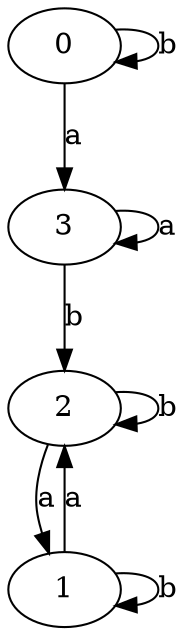 digraph {
 ranksep=0.5;
 d2tdocpreamble = "\usetikzlibrary{automata}";
 d2tfigpreamble = "\tikzstyle{every state}= [ draw=blue!50,very thick,fill=blue!20]  \tikzstyle{auto}= [fill=white]";
 node [style="state"];
 edge [lblstyle="auto",topath="bend right", len=4  ]
  "0" [label="0",style = "state, accepting"];
  "1" [label="1",];
  "2" [label="2",];
  "3" [label="3",style = "state, initial"];
  "0" -> "0" [label="b",topath="loop above"];
  "0" -> "3" [label="a"];
  "1" -> "1" [label="b",topath="loop above"];
  "1" -> "2" [label="a"];
  "2" -> "1" [label="a"];
  "2" -> "2" [label="b",topath="loop above"];
  "3" -> "2" [label="b"];
  "3" -> "3" [label="a",topath="loop above"];
}